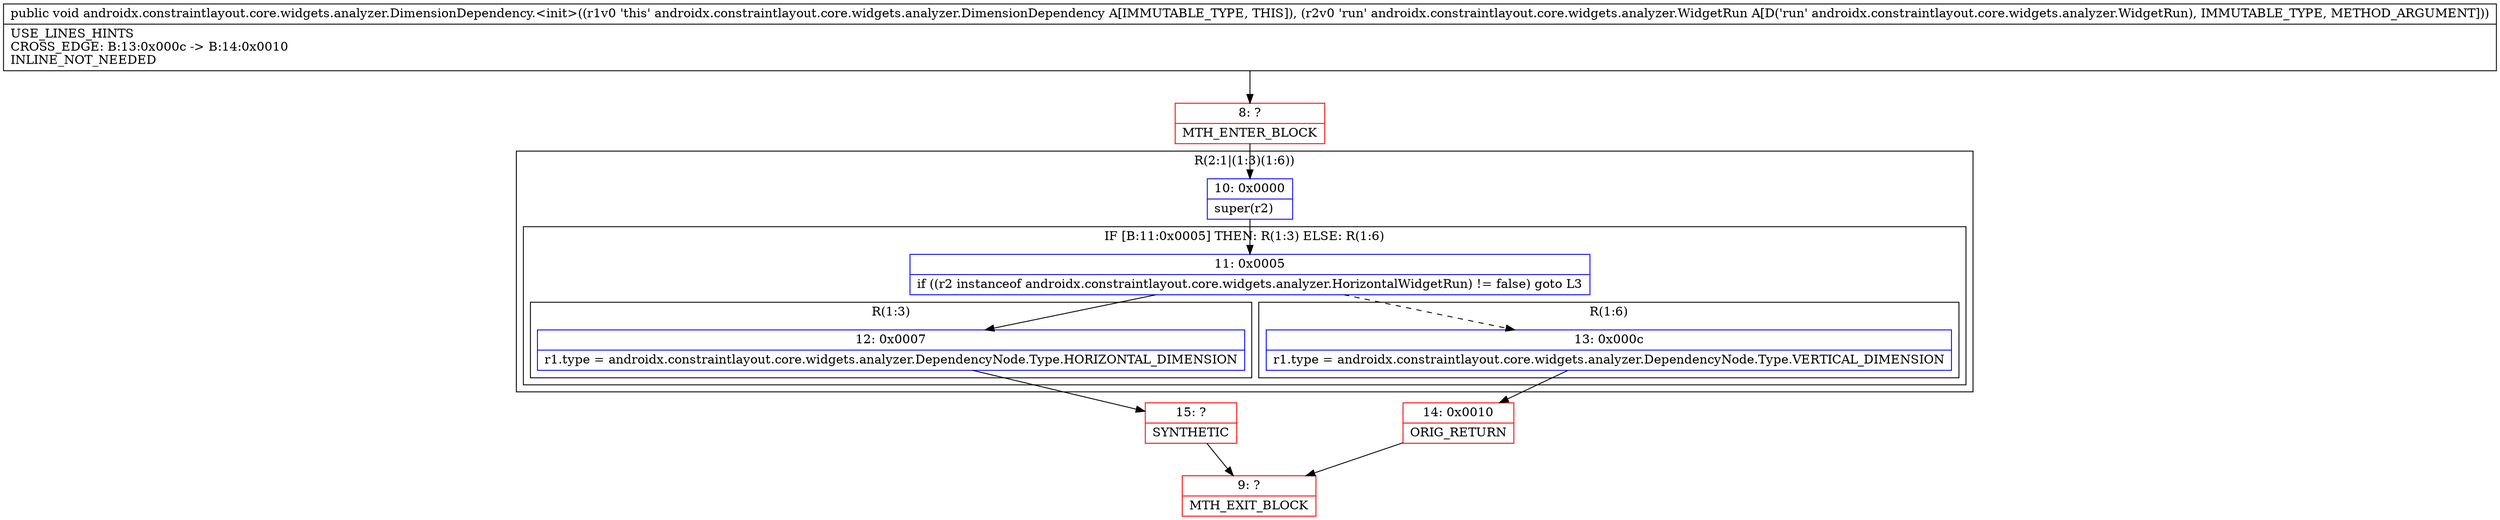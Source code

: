 digraph "CFG forandroidx.constraintlayout.core.widgets.analyzer.DimensionDependency.\<init\>(Landroidx\/constraintlayout\/core\/widgets\/analyzer\/WidgetRun;)V" {
subgraph cluster_Region_566540980 {
label = "R(2:1|(1:3)(1:6))";
node [shape=record,color=blue];
Node_10 [shape=record,label="{10\:\ 0x0000|super(r2)\l}"];
subgraph cluster_IfRegion_893326690 {
label = "IF [B:11:0x0005] THEN: R(1:3) ELSE: R(1:6)";
node [shape=record,color=blue];
Node_11 [shape=record,label="{11\:\ 0x0005|if ((r2 instanceof androidx.constraintlayout.core.widgets.analyzer.HorizontalWidgetRun) != false) goto L3\l}"];
subgraph cluster_Region_857565282 {
label = "R(1:3)";
node [shape=record,color=blue];
Node_12 [shape=record,label="{12\:\ 0x0007|r1.type = androidx.constraintlayout.core.widgets.analyzer.DependencyNode.Type.HORIZONTAL_DIMENSION\l}"];
}
subgraph cluster_Region_2078569001 {
label = "R(1:6)";
node [shape=record,color=blue];
Node_13 [shape=record,label="{13\:\ 0x000c|r1.type = androidx.constraintlayout.core.widgets.analyzer.DependencyNode.Type.VERTICAL_DIMENSION\l}"];
}
}
}
Node_8 [shape=record,color=red,label="{8\:\ ?|MTH_ENTER_BLOCK\l}"];
Node_15 [shape=record,color=red,label="{15\:\ ?|SYNTHETIC\l}"];
Node_9 [shape=record,color=red,label="{9\:\ ?|MTH_EXIT_BLOCK\l}"];
Node_14 [shape=record,color=red,label="{14\:\ 0x0010|ORIG_RETURN\l}"];
MethodNode[shape=record,label="{public void androidx.constraintlayout.core.widgets.analyzer.DimensionDependency.\<init\>((r1v0 'this' androidx.constraintlayout.core.widgets.analyzer.DimensionDependency A[IMMUTABLE_TYPE, THIS]), (r2v0 'run' androidx.constraintlayout.core.widgets.analyzer.WidgetRun A[D('run' androidx.constraintlayout.core.widgets.analyzer.WidgetRun), IMMUTABLE_TYPE, METHOD_ARGUMENT]))  | USE_LINES_HINTS\lCROSS_EDGE: B:13:0x000c \-\> B:14:0x0010\lINLINE_NOT_NEEDED\l}"];
MethodNode -> Node_8;Node_10 -> Node_11;
Node_11 -> Node_12;
Node_11 -> Node_13[style=dashed];
Node_12 -> Node_15;
Node_13 -> Node_14;
Node_8 -> Node_10;
Node_15 -> Node_9;
Node_14 -> Node_9;
}

